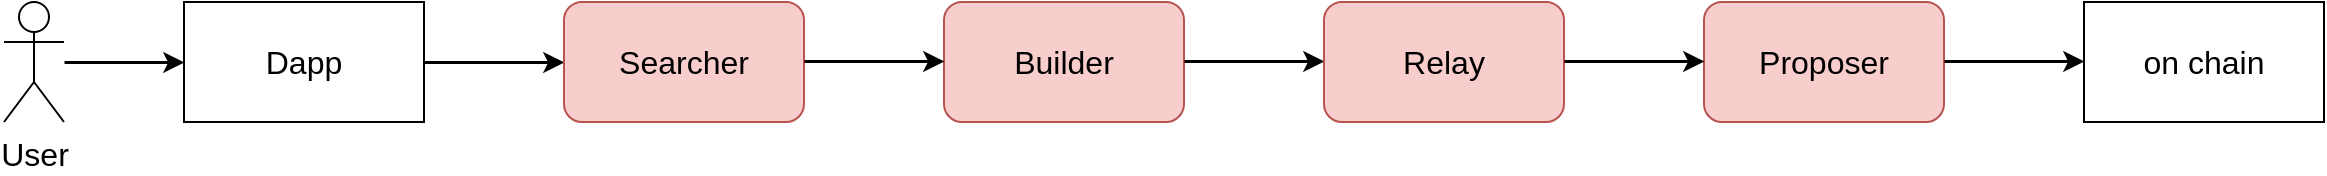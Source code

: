 <mxfile version="20.5.1" type="github">
  <diagram id="5iPT1bmhEgO66XCB6j3V" name="Page-1">
    <mxGraphModel dx="1426" dy="794" grid="1" gridSize="10" guides="1" tooltips="1" connect="1" arrows="1" fold="1" page="1" pageScale="1" pageWidth="850" pageHeight="1100" math="0" shadow="0">
      <root>
        <mxCell id="0" />
        <mxCell id="1" parent="0" />
        <mxCell id="pXsS3F8s_UKDIHt-fnVn-1" value="&lt;font style=&quot;font-size: 16px;&quot;&gt;User&lt;/font&gt;" style="shape=umlActor;verticalLabelPosition=bottom;verticalAlign=top;html=1;outlineConnect=0;" vertex="1" parent="1">
          <mxGeometry x="130" y="270" width="30" height="60" as="geometry" />
        </mxCell>
        <mxCell id="pXsS3F8s_UKDIHt-fnVn-5" value="&lt;font style=&quot;font-size: 16px;&quot;&gt;Dapp&lt;/font&gt;" style="rounded=0;whiteSpace=wrap;html=1;" vertex="1" parent="1">
          <mxGeometry x="220" y="270" width="120" height="60" as="geometry" />
        </mxCell>
        <mxCell id="pXsS3F8s_UKDIHt-fnVn-6" value="" style="endArrow=classic;html=1;rounded=0;fontSize=16;strokeWidth=1.5;entryX=0;entryY=0.5;entryDx=0;entryDy=0;" edge="1" parent="1" source="pXsS3F8s_UKDIHt-fnVn-1" target="pXsS3F8s_UKDIHt-fnVn-5">
          <mxGeometry width="50" height="50" relative="1" as="geometry">
            <mxPoint x="400" y="430" as="sourcePoint" />
            <mxPoint x="450" y="380" as="targetPoint" />
          </mxGeometry>
        </mxCell>
        <mxCell id="pXsS3F8s_UKDIHt-fnVn-8" value="" style="endArrow=classic;html=1;rounded=0;strokeWidth=1.5;fontSize=16;" edge="1" parent="1">
          <mxGeometry width="50" height="50" relative="1" as="geometry">
            <mxPoint x="340" y="300" as="sourcePoint" />
            <mxPoint x="410" y="300" as="targetPoint" />
          </mxGeometry>
        </mxCell>
        <mxCell id="pXsS3F8s_UKDIHt-fnVn-10" value="Searcher" style="rounded=1;whiteSpace=wrap;html=1;fontSize=16;fillColor=#f8cecc;strokeColor=#b85450;" vertex="1" parent="1">
          <mxGeometry x="410" y="270" width="120" height="60" as="geometry" />
        </mxCell>
        <mxCell id="pXsS3F8s_UKDIHt-fnVn-11" value="Builder" style="rounded=1;whiteSpace=wrap;html=1;fontSize=16;fillColor=#f8cecc;strokeColor=#b85450;" vertex="1" parent="1">
          <mxGeometry x="600" y="270" width="120" height="60" as="geometry" />
        </mxCell>
        <mxCell id="pXsS3F8s_UKDIHt-fnVn-12" value="" style="endArrow=classic;html=1;rounded=0;strokeWidth=1.5;fontSize=16;" edge="1" parent="1">
          <mxGeometry width="50" height="50" relative="1" as="geometry">
            <mxPoint x="530" y="299.5" as="sourcePoint" />
            <mxPoint x="600" y="299.5" as="targetPoint" />
          </mxGeometry>
        </mxCell>
        <mxCell id="pXsS3F8s_UKDIHt-fnVn-13" value="" style="endArrow=classic;html=1;rounded=0;strokeWidth=1.5;fontSize=16;" edge="1" parent="1">
          <mxGeometry width="50" height="50" relative="1" as="geometry">
            <mxPoint x="720" y="299.5" as="sourcePoint" />
            <mxPoint x="790" y="299.5" as="targetPoint" />
          </mxGeometry>
        </mxCell>
        <mxCell id="pXsS3F8s_UKDIHt-fnVn-14" value="Relay" style="rounded=1;whiteSpace=wrap;html=1;fontSize=16;fillColor=#f8cecc;strokeColor=#b85450;" vertex="1" parent="1">
          <mxGeometry x="790" y="270" width="120" height="60" as="geometry" />
        </mxCell>
        <mxCell id="pXsS3F8s_UKDIHt-fnVn-15" value="Proposer" style="rounded=1;whiteSpace=wrap;html=1;fontSize=16;fillColor=#f8cecc;strokeColor=#b85450;" vertex="1" parent="1">
          <mxGeometry x="980" y="270" width="120" height="60" as="geometry" />
        </mxCell>
        <mxCell id="pXsS3F8s_UKDIHt-fnVn-19" value="" style="endArrow=classic;html=1;rounded=0;strokeWidth=1.5;fontSize=16;" edge="1" parent="1">
          <mxGeometry width="50" height="50" relative="1" as="geometry">
            <mxPoint x="910" y="299.5" as="sourcePoint" />
            <mxPoint x="980" y="299.5" as="targetPoint" />
          </mxGeometry>
        </mxCell>
        <mxCell id="pXsS3F8s_UKDIHt-fnVn-20" value="" style="endArrow=classic;html=1;rounded=0;strokeWidth=1.5;fontSize=16;" edge="1" parent="1">
          <mxGeometry width="50" height="50" relative="1" as="geometry">
            <mxPoint x="1100" y="299.5" as="sourcePoint" />
            <mxPoint x="1170" y="299.5" as="targetPoint" />
          </mxGeometry>
        </mxCell>
        <mxCell id="pXsS3F8s_UKDIHt-fnVn-21" value="&lt;font style=&quot;font-size: 16px;&quot;&gt;on chain&lt;/font&gt;" style="rounded=0;whiteSpace=wrap;html=1;" vertex="1" parent="1">
          <mxGeometry x="1170" y="270" width="120" height="60" as="geometry" />
        </mxCell>
      </root>
    </mxGraphModel>
  </diagram>
</mxfile>
